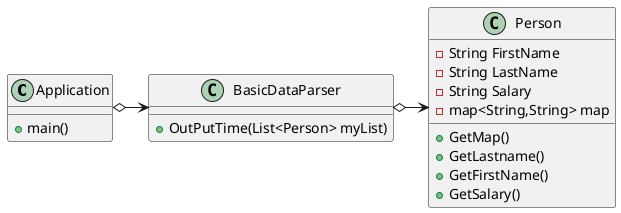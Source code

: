 @startuml
'https://plantuml.com/sequence-diagram

class Application{

+main()
}

class Person{
-String FirstName
-String LastName
-String Salary
-map<String,String> map

+GetMap()
+GetLastname()
+GetFirstName()
+GetSalary()
}

class BasicDataParser{


+OutPutTime(List<Person> myList)



}
Application o-> BasicDataParser
BasicDataParser o-> Person
@enduml